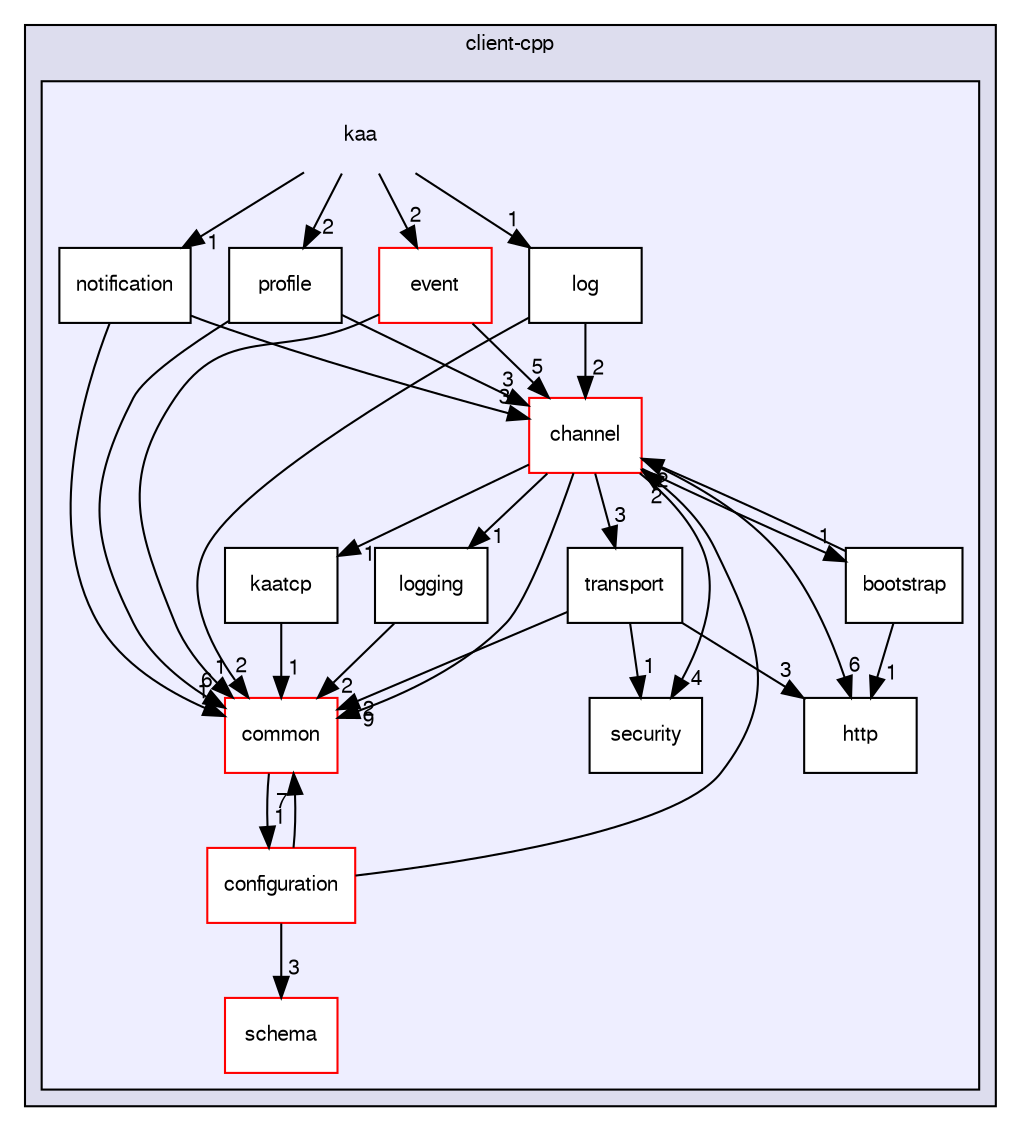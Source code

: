 digraph "/var/lib/jenkins/workspace/kaa/client/client-multi/client-cpp/kaa" {
  bgcolor=transparent;
  compound=true
  node [ fontsize="10", fontname="FreeSans"];
  edge [ labelfontsize="10", labelfontname="FreeSans"];
  subgraph clusterdir_b4707f96439e1be78e13edd89e000258 {
    graph [ bgcolor="#ddddee", pencolor="black", label="client-cpp" fontname="FreeSans", fontsize="10", URL="dir_b4707f96439e1be78e13edd89e000258.html"]
  subgraph clusterdir_870bea017f31390b9e86f2a1fca8623f {
    graph [ bgcolor="#eeeeff", pencolor="black", label="" URL="dir_870bea017f31390b9e86f2a1fca8623f.html"];
    dir_870bea017f31390b9e86f2a1fca8623f [shape=plaintext label="kaa"];
    dir_79147db40e09c589ee3c59d5505e09bb [shape=box label="bootstrap" color="black" fillcolor="white" style="filled" URL="dir_79147db40e09c589ee3c59d5505e09bb.html"];
    dir_a9530586dc064ed366c61e74921a5d3b [shape=box label="channel" color="red" fillcolor="white" style="filled" URL="dir_a9530586dc064ed366c61e74921a5d3b.html"];
    dir_dc04581cf0f553de79abf65c8a71b1bc [shape=box label="common" color="red" fillcolor="white" style="filled" URL="dir_dc04581cf0f553de79abf65c8a71b1bc.html"];
    dir_01cd599b2e226e639258fa983cfa0e86 [shape=box label="configuration" color="red" fillcolor="white" style="filled" URL="dir_01cd599b2e226e639258fa983cfa0e86.html"];
    dir_e88dbc8191bffd7f17b2005aa4d0a5c2 [shape=box label="event" color="red" fillcolor="white" style="filled" URL="dir_e88dbc8191bffd7f17b2005aa4d0a5c2.html"];
    dir_6c0552eb1eb5e20e77ce3b84da3f2994 [shape=box label="http" color="black" fillcolor="white" style="filled" URL="dir_6c0552eb1eb5e20e77ce3b84da3f2994.html"];
    dir_03646d3b40648305b1a89470acd04560 [shape=box label="kaatcp" color="black" fillcolor="white" style="filled" URL="dir_03646d3b40648305b1a89470acd04560.html"];
    dir_f1693ca9a32382b6eeea3fe77781139f [shape=box label="log" color="black" fillcolor="white" style="filled" URL="dir_f1693ca9a32382b6eeea3fe77781139f.html"];
    dir_83cfbc14f76eeadd8bee42771ab9afb2 [shape=box label="logging" color="black" fillcolor="white" style="filled" URL="dir_83cfbc14f76eeadd8bee42771ab9afb2.html"];
    dir_5d20c9f8206ff7ec60319ded1159b4ea [shape=box label="notification" color="black" fillcolor="white" style="filled" URL="dir_5d20c9f8206ff7ec60319ded1159b4ea.html"];
    dir_6e0ed584846092364729ed7da894be76 [shape=box label="profile" color="black" fillcolor="white" style="filled" URL="dir_6e0ed584846092364729ed7da894be76.html"];
    dir_75e7e416b7333af3647a19ca49b1973a [shape=box label="schema" color="red" fillcolor="white" style="filled" URL="dir_75e7e416b7333af3647a19ca49b1973a.html"];
    dir_8bf1b24f7d08805d73fd9e7b147aebfa [shape=box label="security" color="black" fillcolor="white" style="filled" URL="dir_8bf1b24f7d08805d73fd9e7b147aebfa.html"];
    dir_30557bf2c9a48d66bc9d0bc974de35d5 [shape=box label="transport" color="black" fillcolor="white" style="filled" URL="dir_30557bf2c9a48d66bc9d0bc974de35d5.html"];
  }
  }
  dir_83cfbc14f76eeadd8bee42771ab9afb2->dir_dc04581cf0f553de79abf65c8a71b1bc [headlabel="2", labeldistance=1.5 headhref="dir_000028_000015.html"];
  dir_03646d3b40648305b1a89470acd04560->dir_dc04581cf0f553de79abf65c8a71b1bc [headlabel="1", labeldistance=1.5 headhref="dir_000026_000015.html"];
  dir_5d20c9f8206ff7ec60319ded1159b4ea->dir_a9530586dc064ed366c61e74921a5d3b [headlabel="3", labeldistance=1.5 headhref="dir_000029_000010.html"];
  dir_5d20c9f8206ff7ec60319ded1159b4ea->dir_dc04581cf0f553de79abf65c8a71b1bc [headlabel="1", labeldistance=1.5 headhref="dir_000029_000015.html"];
  dir_6e0ed584846092364729ed7da894be76->dir_a9530586dc064ed366c61e74921a5d3b [headlabel="3", labeldistance=1.5 headhref="dir_000030_000010.html"];
  dir_6e0ed584846092364729ed7da894be76->dir_dc04581cf0f553de79abf65c8a71b1bc [headlabel="6", labeldistance=1.5 headhref="dir_000030_000015.html"];
  dir_a9530586dc064ed366c61e74921a5d3b->dir_83cfbc14f76eeadd8bee42771ab9afb2 [headlabel="1", labeldistance=1.5 headhref="dir_000010_000028.html"];
  dir_a9530586dc064ed366c61e74921a5d3b->dir_03646d3b40648305b1a89470acd04560 [headlabel="1", labeldistance=1.5 headhref="dir_000010_000026.html"];
  dir_a9530586dc064ed366c61e74921a5d3b->dir_6c0552eb1eb5e20e77ce3b84da3f2994 [headlabel="6", labeldistance=1.5 headhref="dir_000010_000025.html"];
  dir_a9530586dc064ed366c61e74921a5d3b->dir_79147db40e09c589ee3c59d5505e09bb [headlabel="1", labeldistance=1.5 headhref="dir_000010_000009.html"];
  dir_a9530586dc064ed366c61e74921a5d3b->dir_30557bf2c9a48d66bc9d0bc974de35d5 [headlabel="3", labeldistance=1.5 headhref="dir_000010_000034.html"];
  dir_a9530586dc064ed366c61e74921a5d3b->dir_dc04581cf0f553de79abf65c8a71b1bc [headlabel="9", labeldistance=1.5 headhref="dir_000010_000015.html"];
  dir_a9530586dc064ed366c61e74921a5d3b->dir_8bf1b24f7d08805d73fd9e7b147aebfa [headlabel="4", labeldistance=1.5 headhref="dir_000010_000033.html"];
  dir_e88dbc8191bffd7f17b2005aa4d0a5c2->dir_a9530586dc064ed366c61e74921a5d3b [headlabel="5", labeldistance=1.5 headhref="dir_000023_000010.html"];
  dir_e88dbc8191bffd7f17b2005aa4d0a5c2->dir_dc04581cf0f553de79abf65c8a71b1bc [headlabel="1", labeldistance=1.5 headhref="dir_000023_000015.html"];
  dir_870bea017f31390b9e86f2a1fca8623f->dir_5d20c9f8206ff7ec60319ded1159b4ea [headlabel="1", labeldistance=1.5 headhref="dir_000008_000029.html"];
  dir_870bea017f31390b9e86f2a1fca8623f->dir_6e0ed584846092364729ed7da894be76 [headlabel="2", labeldistance=1.5 headhref="dir_000008_000030.html"];
  dir_870bea017f31390b9e86f2a1fca8623f->dir_e88dbc8191bffd7f17b2005aa4d0a5c2 [headlabel="2", labeldistance=1.5 headhref="dir_000008_000023.html"];
  dir_870bea017f31390b9e86f2a1fca8623f->dir_f1693ca9a32382b6eeea3fe77781139f [headlabel="1", labeldistance=1.5 headhref="dir_000008_000027.html"];
  dir_f1693ca9a32382b6eeea3fe77781139f->dir_a9530586dc064ed366c61e74921a5d3b [headlabel="2", labeldistance=1.5 headhref="dir_000027_000010.html"];
  dir_f1693ca9a32382b6eeea3fe77781139f->dir_dc04581cf0f553de79abf65c8a71b1bc [headlabel="2", labeldistance=1.5 headhref="dir_000027_000015.html"];
  dir_79147db40e09c589ee3c59d5505e09bb->dir_a9530586dc064ed366c61e74921a5d3b [headlabel="2", labeldistance=1.5 headhref="dir_000009_000010.html"];
  dir_79147db40e09c589ee3c59d5505e09bb->dir_6c0552eb1eb5e20e77ce3b84da3f2994 [headlabel="1", labeldistance=1.5 headhref="dir_000009_000025.html"];
  dir_01cd599b2e226e639258fa983cfa0e86->dir_a9530586dc064ed366c61e74921a5d3b [headlabel="2", labeldistance=1.5 headhref="dir_000018_000010.html"];
  dir_01cd599b2e226e639258fa983cfa0e86->dir_75e7e416b7333af3647a19ca49b1973a [headlabel="3", labeldistance=1.5 headhref="dir_000018_000031.html"];
  dir_01cd599b2e226e639258fa983cfa0e86->dir_dc04581cf0f553de79abf65c8a71b1bc [headlabel="7", labeldistance=1.5 headhref="dir_000018_000015.html"];
  dir_30557bf2c9a48d66bc9d0bc974de35d5->dir_6c0552eb1eb5e20e77ce3b84da3f2994 [headlabel="3", labeldistance=1.5 headhref="dir_000034_000025.html"];
  dir_30557bf2c9a48d66bc9d0bc974de35d5->dir_dc04581cf0f553de79abf65c8a71b1bc [headlabel="2", labeldistance=1.5 headhref="dir_000034_000015.html"];
  dir_30557bf2c9a48d66bc9d0bc974de35d5->dir_8bf1b24f7d08805d73fd9e7b147aebfa [headlabel="1", labeldistance=1.5 headhref="dir_000034_000033.html"];
  dir_dc04581cf0f553de79abf65c8a71b1bc->dir_01cd599b2e226e639258fa983cfa0e86 [headlabel="1", labeldistance=1.5 headhref="dir_000015_000018.html"];
}
